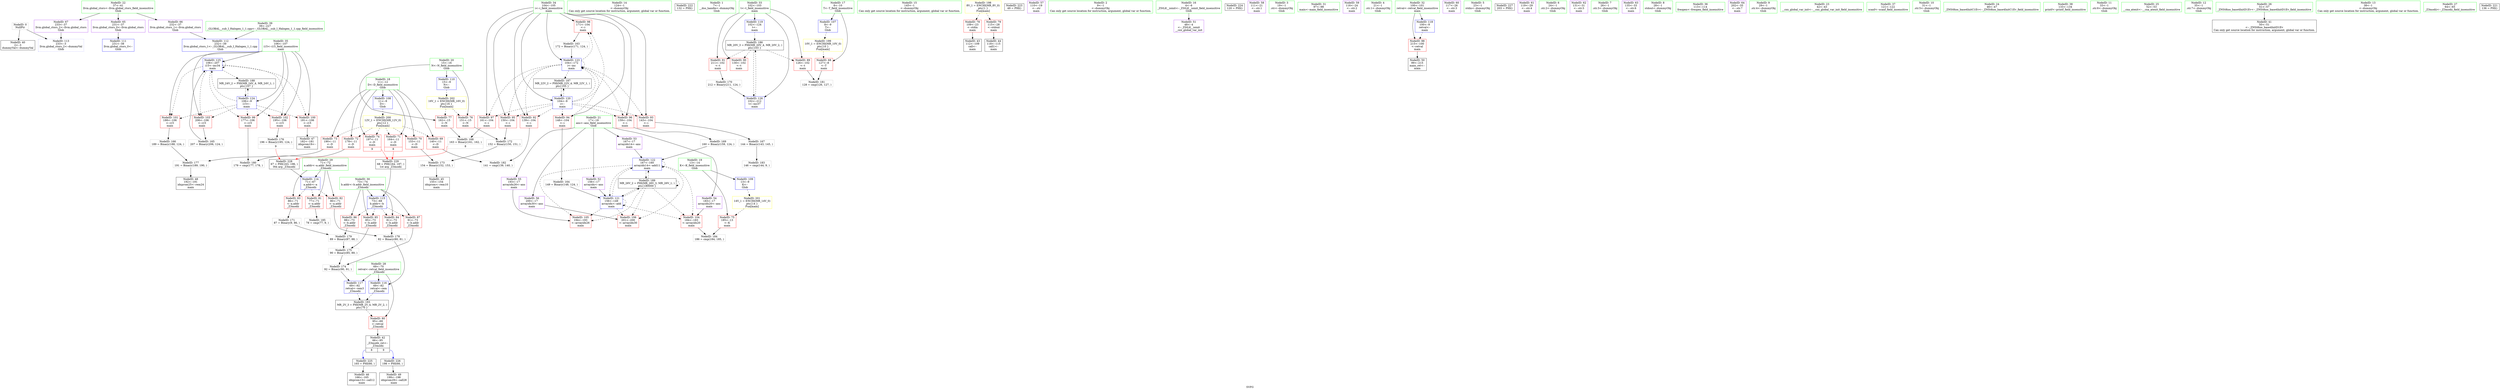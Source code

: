 digraph "SVFG" {
	label="SVFG";

	Node0x561a4618aab0 [shape=record,color=grey,label="{NodeID: 0\nNullPtr}"];
	Node0x561a4618aab0 -> Node0x561a461a0e00[style=solid];
	Node0x561a4618aab0 -> Node0x561a461a23d0[style=solid];
	Node0x561a461ab160 [shape=record,color=grey,label="{NodeID: 180\n179 = cmp(177, 178, )\n}"];
	Node0x561a461a15b0 [shape=record,color=red,label="{NodeID: 97\n161\<--104\n\<--i\nmain\n}"];
	Node0x561a461a15b0 -> Node0x561a461a9f60[style=solid];
	Node0x561a4619f790 [shape=record,color=green,label="{NodeID: 14\n124\<--1\n\<--dummyObj\nCan only get source location for instruction, argument, global var or function.}"];
	Node0x561a461a21d0 [shape=record,color=blue,label="{NodeID: 111\n231\<--38\nllvm.global_ctors_0\<--\nGlob }"];
	Node0x561a461a0350 [shape=record,color=green,label="{NodeID: 28\n69\<--70\nretval\<--retval_field_insensitive\n_Z3modii\n}"];
	Node0x561a461a0350 -> Node0x561a461a3b80[style=solid];
	Node0x561a461a0350 -> Node0x561a461a6a40[style=solid];
	Node0x561a461a0350 -> Node0x561a461a6b10[style=solid];
	Node0x561a461a7190 [shape=record,color=blue,label="{NodeID: 125\n106\<--207\ni15\<--inc34\nmain\n}"];
	Node0x561a461a7190 -> Node0x561a461a1750[style=dashed];
	Node0x561a461a7190 -> Node0x561a461a1820[style=dashed];
	Node0x561a461a7190 -> Node0x561a461a18f0[style=dashed];
	Node0x561a461a7190 -> Node0x561a461a19c0[style=dashed];
	Node0x561a461a7190 -> Node0x561a461a1a90[style=dashed];
	Node0x561a461a7190 -> Node0x561a461a7190[style=dashed];
	Node0x561a461a7190 -> Node0x561a461b2230[style=dashed];
	Node0x561a461a1000 [shape=record,color=black,label="{NodeID: 42\n66\<--95\n_Z3modii_ret\<--\n_Z3modii\n|{<s0>8|<s1>9}}"];
	Node0x561a461a1000:s0 -> Node0x561a461bf8d0[style=solid,color=blue];
	Node0x561a461a1000:s1 -> Node0x561a461bfac0[style=solid,color=blue];
	Node0x561a461bf5d0 [shape=record,color=black,label="{NodeID: 222\n132 = PHI()\n}"];
	Node0x561a461a2770 [shape=record,color=purple,label="{NodeID: 56\n200\<--17\narrayidx30\<--ans\nmain\n}"];
	Node0x561a461a2770 -> Node0x561a461a1d00[style=solid];
	Node0x561a461a3360 [shape=record,color=red,label="{NodeID: 70\n153\<--11\n\<--D\nmain\n}"];
	Node0x561a461a3360 -> Node0x561a461aa6e0[style=solid];
	Node0x561a461a9de0 [shape=record,color=grey,label="{NodeID: 167\n144 = Binary(143, 145, )\n}"];
	Node0x561a461a9de0 -> Node0x561a461ab5e0[style=solid];
	Node0x561a461a3ec0 [shape=record,color=red,label="{NodeID: 84\n81\<--73\n\<--b.addr\n_Z3modii\n}"];
	Node0x561a461a3ec0 -> Node0x561a461aae60[style=solid];
	Node0x561a46189ad0 [shape=record,color=green,label="{NodeID: 1\n7\<--1\n__dso_handle\<--dummyObj\nGlob }"];
	Node0x561a461ab2e0 [shape=record,color=grey,label="{NodeID: 181\n128 = cmp(126, 127, )\n}"];
	Node0x561a461a1680 [shape=record,color=red,label="{NodeID: 98\n171\<--104\n\<--i\nmain\n}"];
	Node0x561a461a1680 -> Node0x561a461a97e0[style=solid];
	Node0x561a4619f820 [shape=record,color=green,label="{NodeID: 15\n145\<--1\n\<--dummyObj\nCan only get source location for instruction, argument, global var or function.}"];
	Node0x561a461a22d0 [shape=record,color=blue,label="{NodeID: 112\n232\<--39\nllvm.global_ctors_1\<--_GLOBAL__sub_I_Halogen_1_1.cpp\nGlob }"];
	Node0x561a461a0420 [shape=record,color=green,label="{NodeID: 29\n71\<--72\na.addr\<--a.addr_field_insensitive\n_Z3modii\n}"];
	Node0x561a461a0420 -> Node0x561a461a3c50[style=solid];
	Node0x561a461a0420 -> Node0x561a461a3d20[style=solid];
	Node0x561a461a0420 -> Node0x561a461a3df0[style=solid];
	Node0x561a461a0420 -> Node0x561a461a68a0[style=solid];
	Node0x561a461a7260 [shape=record,color=blue,label="{NodeID: 126\n102\<--212\nt\<--inc37\nmain\n}"];
	Node0x561a461a7260 -> Node0x561a461b1830[style=dashed];
	Node0x561a461a10d0 [shape=record,color=black,label="{NodeID: 43\n112\<--109\ncall\<--\nmain\n}"];
	Node0x561a461bf6d0 [shape=record,color=black,label="{NodeID: 223\n49 = PHI()\n}"];
	Node0x561a461a2840 [shape=record,color=purple,label="{NodeID: 57\n110\<--19\n\<--.str\nmain\n}"];
	Node0x561a461a3430 [shape=record,color=red,label="{NodeID: 71\n164\<--11\n\<--D\nmain\n|{<s0>8}}"];
	Node0x561a461a3430:s0 -> Node0x561a461bfed0[style=solid,color=red];
	Node0x561a461a9f60 [shape=record,color=grey,label="{NodeID: 168\n163 = Binary(161, 162, )\n|{<s0>8}}"];
	Node0x561a461a9f60:s0 -> Node0x561a461bfc90[style=solid,color=red];
	Node0x561a461a3f90 [shape=record,color=red,label="{NodeID: 85\n85\<--73\n\<--b.addr\n_Z3modii\n}"];
	Node0x561a461a3f90 -> Node0x561a461aa9e0[style=solid];
	Node0x561a4618aba0 [shape=record,color=green,label="{NodeID: 2\n9\<--1\n\<--dummyObj\nCan only get source location for instruction, argument, global var or function.}"];
	Node0x561a461ab460 [shape=record,color=grey,label="{NodeID: 182\n141 = cmp(139, 140, )\n}"];
	Node0x561a461a1750 [shape=record,color=red,label="{NodeID: 99\n177\<--106\n\<--i15\nmain\n}"];
	Node0x561a461a1750 -> Node0x561a461ab160[style=solid];
	Node0x561a4619f8b0 [shape=record,color=green,label="{NodeID: 16\n4\<--6\n_ZStL8__ioinit\<--_ZStL8__ioinit_field_insensitive\nGlob }"];
	Node0x561a4619f8b0 -> Node0x561a4619a5c0[style=solid];
	Node0x561a461a23d0 [shape=record,color=blue, style = dotted,label="{NodeID: 113\n233\<--3\nllvm.global_ctors_2\<--dummyVal\nGlob }"];
	Node0x561a461a04f0 [shape=record,color=green,label="{NodeID: 30\n73\<--74\nb.addr\<--b.addr_field_insensitive\n_Z3modii\n}"];
	Node0x561a461a04f0 -> Node0x561a461a3ec0[style=solid];
	Node0x561a461a04f0 -> Node0x561a461a3f90[style=solid];
	Node0x561a461a04f0 -> Node0x561a461a4060[style=solid];
	Node0x561a461a04f0 -> Node0x561a461a4130[style=solid];
	Node0x561a461a04f0 -> Node0x561a461a6970[style=solid];
	Node0x561a461a11a0 [shape=record,color=black,label="{NodeID: 44\n118\<--115\ncall1\<--\nmain\n}"];
	Node0x561a461bf7d0 [shape=record,color=black,label="{NodeID: 224\n120 = PHI()\n}"];
	Node0x561a461a2910 [shape=record,color=purple,label="{NodeID: 58\n111\<--21\n\<--.str.1\nmain\n}"];
	Node0x561a461a3500 [shape=record,color=red,label="{NodeID: 72\n178\<--11\n\<--D\nmain\n}"];
	Node0x561a461a3500 -> Node0x561a461ab160[style=solid];
	Node0x561a461aa0e0 [shape=record,color=grey,label="{NodeID: 169\n160 = Binary(159, 124, )\n}"];
	Node0x561a461aa0e0 -> Node0x561a461a6f20[style=solid];
	Node0x561a461a4060 [shape=record,color=red,label="{NodeID: 86\n88\<--73\n\<--b.addr\n_Z3modii\n}"];
	Node0x561a461a4060 -> Node0x561a461aafe0[style=solid];
	Node0x561a461990d0 [shape=record,color=green,label="{NodeID: 3\n19\<--1\n.str\<--dummyObj\nGlob }"];
	Node0x561a461ab5e0 [shape=record,color=grey,label="{NodeID: 183\n146 = cmp(144, 9, )\n}"];
	Node0x561a461a1820 [shape=record,color=red,label="{NodeID: 100\n181\<--106\n\<--i15\nmain\n}"];
	Node0x561a461a1820 -> Node0x561a461a1410[style=solid];
	Node0x561a4619f940 [shape=record,color=green,label="{NodeID: 17\n8\<--10\nT\<--T_field_insensitive\nGlob }"];
	Node0x561a4619f940 -> Node0x561a461a31c0[style=solid];
	Node0x561a4619f940 -> Node0x561a461a1dd0[style=solid];
	Node0x561a461a68a0 [shape=record,color=blue,label="{NodeID: 114\n71\<--67\na.addr\<--a\n_Z3modii\n}"];
	Node0x561a461a68a0 -> Node0x561a461a3c50[style=dashed];
	Node0x561a461a68a0 -> Node0x561a461a3d20[style=dashed];
	Node0x561a461a68a0 -> Node0x561a461a3df0[style=dashed];
	Node0x561a461a05c0 [shape=record,color=green,label="{NodeID: 31\n97\<--98\nmain\<--main_field_insensitive\n}"];
	Node0x561a461a1270 [shape=record,color=black,label="{NodeID: 45\n155\<--154\nidxprom\<--rem10\nmain\n}"];
	Node0x561a461bf8d0 [shape=record,color=black,label="{NodeID: 225\n165 = PHI(66, )\n}"];
	Node0x561a461bf8d0 -> Node0x561a461a1340[style=solid];
	Node0x561a461a29e0 [shape=record,color=purple,label="{NodeID: 59\n116\<--24\n\<--.str.2\nmain\n}"];
	Node0x561a461a35d0 [shape=record,color=red,label="{NodeID: 73\n190\<--11\n\<--D\nmain\n}"];
	Node0x561a461a35d0 -> Node0x561a461aace0[style=solid];
	Node0x561a461aa260 [shape=record,color=grey,label="{NodeID: 170\n212 = Binary(211, 124, )\n}"];
	Node0x561a461aa260 -> Node0x561a461a7260[style=solid];
	Node0x561a461a4130 [shape=record,color=red,label="{NodeID: 87\n91\<--73\n\<--b.addr\n_Z3modii\n}"];
	Node0x561a461a4130 -> Node0x561a461aa860[style=solid];
	Node0x561a46199160 [shape=record,color=green,label="{NodeID: 4\n21\<--1\n.str.1\<--dummyObj\nGlob }"];
	Node0x561a461ab760 [shape=record,color=grey,label="{NodeID: 184\n186 = cmp(184, 185, )\n}"];
	Node0x561a461a18f0 [shape=record,color=red,label="{NodeID: 101\n188\<--106\n\<--i15\nmain\n}"];
	Node0x561a461a18f0 -> Node0x561a461a9c60[style=solid];
	Node0x561a4619fa10 [shape=record,color=green,label="{NodeID: 18\n11\<--12\nD\<--D_field_insensitive\nGlob }"];
	Node0x561a4619fa10 -> Node0x561a461a3290[style=solid];
	Node0x561a4619fa10 -> Node0x561a461a3360[style=solid];
	Node0x561a4619fa10 -> Node0x561a461a3430[style=solid];
	Node0x561a4619fa10 -> Node0x561a461a3500[style=solid];
	Node0x561a4619fa10 -> Node0x561a461a35d0[style=solid];
	Node0x561a4619fa10 -> Node0x561a461a36a0[style=solid];
	Node0x561a4619fa10 -> Node0x561a461a1ed0[style=solid];
	Node0x561a461b6210 [shape=record,color=yellow,style=double,label="{NodeID: 198\n8V_1 = ENCHI(MR_8V_0)\npts\{1 \}\nFun[main]}"];
	Node0x561a461b6210 -> Node0x561a461a39e0[style=dashed];
	Node0x561a461b6210 -> Node0x561a461a3ab0[style=dashed];
	Node0x561a461a6970 [shape=record,color=blue,label="{NodeID: 115\n73\<--68\nb.addr\<--b\n_Z3modii\n}"];
	Node0x561a461a6970 -> Node0x561a461a3ec0[style=dashed];
	Node0x561a461a6970 -> Node0x561a461a3f90[style=dashed];
	Node0x561a461a6970 -> Node0x561a461a4060[style=dashed];
	Node0x561a461a6970 -> Node0x561a461a4130[style=dashed];
	Node0x561a461a06c0 [shape=record,color=green,label="{NodeID: 32\n100\<--101\nretval\<--retval_field_insensitive\nmain\n}"];
	Node0x561a461a06c0 -> Node0x561a461a4200[style=solid];
	Node0x561a461a06c0 -> Node0x561a461a6be0[style=solid];
	Node0x561a461a1340 [shape=record,color=black,label="{NodeID: 46\n166\<--165\nidxprom13\<--call12\nmain\n}"];
	Node0x561a461bfac0 [shape=record,color=black,label="{NodeID: 226\n198 = PHI(66, )\n}"];
	Node0x561a461bfac0 -> Node0x561a4619a420[style=solid];
	Node0x561a461a2ab0 [shape=record,color=purple,label="{NodeID: 60\n117\<--26\n\<--.str.3\nmain\n}"];
	Node0x561a461a36a0 [shape=record,color=red,label="{NodeID: 74\n197\<--11\n\<--D\nmain\n|{<s0>9}}"];
	Node0x561a461a36a0:s0 -> Node0x561a461bfed0[style=solid,color=red];
	Node0x561a461aa3e0 [shape=record,color=grey,label="{NodeID: 171\n87 = Binary(9, 86, )\n}"];
	Node0x561a461aa3e0 -> Node0x561a461aafe0[style=solid];
	Node0x561a461a4200 [shape=record,color=red,label="{NodeID: 88\n215\<--100\n\<--retval\nmain\n}"];
	Node0x561a461a4200 -> Node0x561a4619a4f0[style=solid];
	Node0x561a46198d70 [shape=record,color=green,label="{NodeID: 5\n23\<--1\nstdin\<--dummyObj\nGlob }"];
	Node0x561a461ab8e0 [shape=record,color=grey,label="{NodeID: 185\n78 = cmp(77, 9, )\n}"];
	Node0x561a461a19c0 [shape=record,color=red,label="{NodeID: 102\n195\<--106\n\<--i15\nmain\n}"];
	Node0x561a461a19c0 -> Node0x561a461aab60[style=solid];
	Node0x561a4619fae0 [shape=record,color=green,label="{NodeID: 19\n13\<--14\nK\<--K_field_insensitive\nGlob }"];
	Node0x561a4619fae0 -> Node0x561a461a3770[style=solid];
	Node0x561a4619fae0 -> Node0x561a461a1fd0[style=solid];
	Node0x561a461b6320 [shape=record,color=yellow,style=double,label="{NodeID: 199\n10V_1 = ENCHI(MR_10V_0)\npts\{10 \}\nFun[main]}"];
	Node0x561a461b6320 -> Node0x561a461a31c0[style=dashed];
	Node0x561a461a6a40 [shape=record,color=blue,label="{NodeID: 116\n69\<--82\nretval\<--rem\n_Z3modii\n}"];
	Node0x561a461a6a40 -> Node0x561a461a5190[style=dashed];
	Node0x561a461a0790 [shape=record,color=green,label="{NodeID: 33\n102\<--103\nt\<--t_field_insensitive\nmain\n}"];
	Node0x561a461a0790 -> Node0x561a461a42d0[style=solid];
	Node0x561a461a0790 -> Node0x561a461a43a0[style=solid];
	Node0x561a461a0790 -> Node0x561a461a4470[style=solid];
	Node0x561a461a0790 -> Node0x561a461a6cb0[style=solid];
	Node0x561a461a0790 -> Node0x561a461a7260[style=solid];
	Node0x561a461a1410 [shape=record,color=black,label="{NodeID: 47\n182\<--181\nidxprom19\<--\nmain\n}"];
	Node0x561a461bfbc0 [shape=record,color=black,label="{NodeID: 227\n203 = PHI()\n}"];
	Node0x561a461a2b80 [shape=record,color=purple,label="{NodeID: 61\n119\<--29\n\<--.str.4\nmain\n}"];
	Node0x561a461a3770 [shape=record,color=red,label="{NodeID: 75\n185\<--13\n\<--K\nmain\n}"];
	Node0x561a461a3770 -> Node0x561a461ab760[style=solid];
	Node0x561a461aa560 [shape=record,color=grey,label="{NodeID: 172\n152 = Binary(150, 151, )\n}"];
	Node0x561a461aa560 -> Node0x561a461aa6e0[style=solid];
	Node0x561a461a42d0 [shape=record,color=red,label="{NodeID: 89\n126\<--102\n\<--t\nmain\n}"];
	Node0x561a461a42d0 -> Node0x561a461ab2e0[style=solid];
	Node0x561a46198e00 [shape=record,color=green,label="{NodeID: 6\n24\<--1\n.str.2\<--dummyObj\nGlob }"];
	Node0x561a461b1830 [shape=record,color=black,label="{NodeID: 186\nMR_20V_3 = PHI(MR_20V_4, MR_20V_2, )\npts\{103 \}\n}"];
	Node0x561a461b1830 -> Node0x561a461a42d0[style=dashed];
	Node0x561a461b1830 -> Node0x561a461a43a0[style=dashed];
	Node0x561a461b1830 -> Node0x561a461a4470[style=dashed];
	Node0x561a461b1830 -> Node0x561a461a7260[style=dashed];
	Node0x561a461a1a90 [shape=record,color=red,label="{NodeID: 103\n206\<--106\n\<--i15\nmain\n}"];
	Node0x561a461a1a90 -> Node0x561a461a9ae0[style=solid];
	Node0x561a4619fbb0 [shape=record,color=green,label="{NodeID: 20\n15\<--16\nN\<--N_field_insensitive\nGlob }"];
	Node0x561a4619fbb0 -> Node0x561a461a3840[style=solid];
	Node0x561a4619fbb0 -> Node0x561a461a3910[style=solid];
	Node0x561a4619fbb0 -> Node0x561a461a20d0[style=solid];
	Node0x561a461b6400 [shape=record,color=yellow,style=double,label="{NodeID: 200\n12V_1 = ENCHI(MR_12V_0)\npts\{12 \}\nFun[main]}"];
	Node0x561a461b6400 -> Node0x561a461a3290[style=dashed];
	Node0x561a461b6400 -> Node0x561a461a3360[style=dashed];
	Node0x561a461b6400 -> Node0x561a461a3430[style=dashed];
	Node0x561a461b6400 -> Node0x561a461a3500[style=dashed];
	Node0x561a461b6400 -> Node0x561a461a35d0[style=dashed];
	Node0x561a461b6400 -> Node0x561a461a36a0[style=dashed];
	Node0x561a461a6b10 [shape=record,color=blue,label="{NodeID: 117\n69\<--92\nretval\<--rem3\n_Z3modii\n}"];
	Node0x561a461a6b10 -> Node0x561a461a5190[style=dashed];
	Node0x561a461a0860 [shape=record,color=green,label="{NodeID: 34\n104\<--105\ni\<--i_field_insensitive\nmain\n}"];
	Node0x561a461a0860 -> Node0x561a461a4540[style=solid];
	Node0x561a461a0860 -> Node0x561a461a4610[style=solid];
	Node0x561a461a0860 -> Node0x561a461a46e0[style=solid];
	Node0x561a461a0860 -> Node0x561a461a47b0[style=solid];
	Node0x561a461a0860 -> Node0x561a461a14e0[style=solid];
	Node0x561a461a0860 -> Node0x561a461a15b0[style=solid];
	Node0x561a461a0860 -> Node0x561a461a1680[style=solid];
	Node0x561a461a0860 -> Node0x561a461a6d80[style=solid];
	Node0x561a461a0860 -> Node0x561a461a6ff0[style=solid];
	Node0x561a4619a350 [shape=record,color=black,label="{NodeID: 48\n192\<--191\nidxprom25\<--rem24\nmain\n}"];
	Node0x561a461bfc90 [shape=record,color=black,label="{NodeID: 228\n67 = PHI(163, 196, )\n0th arg _Z3modii }"];
	Node0x561a461bfc90 -> Node0x561a461a68a0[style=solid];
	Node0x561a461a2c50 [shape=record,color=purple,label="{NodeID: 62\n131\<--31\n\<--.str.5\nmain\n}"];
	Node0x561a461a3840 [shape=record,color=red,label="{NodeID: 76\n151\<--15\n\<--N\nmain\n}"];
	Node0x561a461a3840 -> Node0x561a461aa560[style=solid];
	Node0x561a461aa6e0 [shape=record,color=grey,label="{NodeID: 173\n154 = Binary(152, 153, )\n}"];
	Node0x561a461aa6e0 -> Node0x561a461a1270[style=solid];
	Node0x561a461a43a0 [shape=record,color=red,label="{NodeID: 90\n130\<--102\n\<--t\nmain\n}"];
	Node0x561a46198e90 [shape=record,color=green,label="{NodeID: 7\n26\<--1\n.str.3\<--dummyObj\nGlob }"];
	Node0x561a461b1d30 [shape=record,color=black,label="{NodeID: 187\nMR_22V_2 = PHI(MR_22V_4, MR_22V_1, )\npts\{105 \}\n}"];
	Node0x561a461b1d30 -> Node0x561a461a6d80[style=dashed];
	Node0x561a461a1b60 [shape=record,color=red,label="{NodeID: 104\n184\<--183\n\<--arrayidx20\nmain\n}"];
	Node0x561a461a1b60 -> Node0x561a461ab760[style=solid];
	Node0x561a4619fc80 [shape=record,color=green,label="{NodeID: 21\n17\<--18\nans\<--ans_field_insensitive\nGlob }"];
	Node0x561a4619fc80 -> Node0x561a4619a690[style=solid];
	Node0x561a4619fc80 -> Node0x561a461a2500[style=solid];
	Node0x561a4619fc80 -> Node0x561a461a25d0[style=solid];
	Node0x561a4619fc80 -> Node0x561a461a26a0[style=solid];
	Node0x561a4619fc80 -> Node0x561a461a2770[style=solid];
	Node0x561a461b64e0 [shape=record,color=yellow,style=double,label="{NodeID: 201\n14V_1 = ENCHI(MR_14V_0)\npts\{14 \}\nFun[main]}"];
	Node0x561a461b64e0 -> Node0x561a461a3770[style=dashed];
	Node0x561a461a6be0 [shape=record,color=blue,label="{NodeID: 118\n100\<--9\nretval\<--\nmain\n}"];
	Node0x561a461a6be0 -> Node0x561a461a4200[style=dashed];
	Node0x561a461a0930 [shape=record,color=green,label="{NodeID: 35\n106\<--107\ni15\<--i15_field_insensitive\nmain\n}"];
	Node0x561a461a0930 -> Node0x561a461a1750[style=solid];
	Node0x561a461a0930 -> Node0x561a461a1820[style=solid];
	Node0x561a461a0930 -> Node0x561a461a18f0[style=solid];
	Node0x561a461a0930 -> Node0x561a461a19c0[style=solid];
	Node0x561a461a0930 -> Node0x561a461a1a90[style=solid];
	Node0x561a461a0930 -> Node0x561a461a70c0[style=solid];
	Node0x561a461a0930 -> Node0x561a461a7190[style=solid];
	Node0x561a4619a420 [shape=record,color=black,label="{NodeID: 49\n199\<--198\nidxprom29\<--call28\nmain\n}"];
	Node0x561a461bfed0 [shape=record,color=black,label="{NodeID: 229\n68 = PHI(164, 197, )\n1st arg _Z3modii }"];
	Node0x561a461bfed0 -> Node0x561a461a6970[style=solid];
	Node0x561a461a2d20 [shape=record,color=purple,label="{NodeID: 63\n135\<--33\n\<--.str.6\nmain\n}"];
	Node0x561a461a3910 [shape=record,color=red,label="{NodeID: 77\n162\<--15\n\<--N\nmain\n}"];
	Node0x561a461a3910 -> Node0x561a461a9f60[style=solid];
	Node0x561a461aa860 [shape=record,color=grey,label="{NodeID: 174\n92 = Binary(90, 91, )\n}"];
	Node0x561a461aa860 -> Node0x561a461a6b10[style=solid];
	Node0x561a461a4470 [shape=record,color=red,label="{NodeID: 91\n211\<--102\n\<--t\nmain\n}"];
	Node0x561a461a4470 -> Node0x561a461aa260[style=solid];
	Node0x561a46198f20 [shape=record,color=green,label="{NodeID: 8\n28\<--1\nstdout\<--dummyObj\nGlob }"];
	Node0x561a461b2230 [shape=record,color=black,label="{NodeID: 188\nMR_24V_2 = PHI(MR_24V_4, MR_24V_1, )\npts\{107 \}\n}"];
	Node0x561a461b2230 -> Node0x561a461a70c0[style=dashed];
	Node0x561a461a1c30 [shape=record,color=red,label="{NodeID: 105\n194\<--193\n\<--arrayidx26\nmain\n}"];
	Node0x561a4619fd50 [shape=record,color=green,label="{NodeID: 22\n37\<--41\nllvm.global_ctors\<--llvm.global_ctors_field_insensitive\nGlob }"];
	Node0x561a4619fd50 -> Node0x561a461a2ec0[style=solid];
	Node0x561a4619fd50 -> Node0x561a461a2fc0[style=solid];
	Node0x561a4619fd50 -> Node0x561a461a30c0[style=solid];
	Node0x561a461b65c0 [shape=record,color=yellow,style=double,label="{NodeID: 202\n16V_1 = ENCHI(MR_16V_0)\npts\{16 \}\nFun[main]}"];
	Node0x561a461b65c0 -> Node0x561a461a3840[style=dashed];
	Node0x561a461b65c0 -> Node0x561a461a3910[style=dashed];
	Node0x561a461a6cb0 [shape=record,color=blue,label="{NodeID: 119\n102\<--124\nt\<--\nmain\n}"];
	Node0x561a461a6cb0 -> Node0x561a461b1830[style=dashed];
	Node0x561a461a0a00 [shape=record,color=green,label="{NodeID: 36\n113\<--114\nfreopen\<--freopen_field_insensitive\n}"];
	Node0x561a4619a4f0 [shape=record,color=black,label="{NodeID: 50\n99\<--215\nmain_ret\<--\nmain\n}"];
	Node0x561a461a2df0 [shape=record,color=purple,label="{NodeID: 64\n202\<--35\n\<--.str.7\nmain\n}"];
	Node0x561a461a39e0 [shape=record,color=red,label="{NodeID: 78\n109\<--23\n\<--stdin\nmain\n}"];
	Node0x561a461a39e0 -> Node0x561a461a10d0[style=solid];
	Node0x561a461aa9e0 [shape=record,color=grey,label="{NodeID: 175\n90 = Binary(85, 89, )\n}"];
	Node0x561a461aa9e0 -> Node0x561a461aa860[style=solid];
	Node0x561a461a4540 [shape=record,color=red,label="{NodeID: 92\n139\<--104\n\<--i\nmain\n}"];
	Node0x561a461a4540 -> Node0x561a461ab460[style=solid];
	Node0x561a4619f4c0 [shape=record,color=green,label="{NodeID: 9\n29\<--1\n.str.4\<--dummyObj\nGlob }"];
	Node0x561a461b2730 [shape=record,color=black,label="{NodeID: 189\nMR_26V_2 = PHI(MR_26V_3, MR_26V_1, )\npts\{180000 \}\n}"];
	Node0x561a461b2730 -> Node0x561a461a1b60[style=dashed];
	Node0x561a461b2730 -> Node0x561a461a1c30[style=dashed];
	Node0x561a461b2730 -> Node0x561a461a1d00[style=dashed];
	Node0x561a461b2730 -> Node0x561a461a6e50[style=dashed];
	Node0x561a461b2730 -> Node0x561a461a6f20[style=dashed];
	Node0x561a461b2730 -> Node0x561a461b2730[style=dashed];
	Node0x561a461a1d00 [shape=record,color=red,label="{NodeID: 106\n201\<--200\n\<--arrayidx30\nmain\n}"];
	Node0x561a4619fe50 [shape=record,color=green,label="{NodeID: 23\n42\<--43\n__cxx_global_var_init\<--__cxx_global_var_init_field_insensitive\n}"];
	Node0x561a461a6d80 [shape=record,color=blue,label="{NodeID: 120\n104\<--9\ni\<--\nmain\n}"];
	Node0x561a461a6d80 -> Node0x561a461a4540[style=dashed];
	Node0x561a461a6d80 -> Node0x561a461a4610[style=dashed];
	Node0x561a461a6d80 -> Node0x561a461a46e0[style=dashed];
	Node0x561a461a6d80 -> Node0x561a461a47b0[style=dashed];
	Node0x561a461a6d80 -> Node0x561a461a14e0[style=dashed];
	Node0x561a461a6d80 -> Node0x561a461a15b0[style=dashed];
	Node0x561a461a6d80 -> Node0x561a461a1680[style=dashed];
	Node0x561a461a6d80 -> Node0x561a461a6ff0[style=dashed];
	Node0x561a461a6d80 -> Node0x561a461b1d30[style=dashed];
	Node0x561a461a0b00 [shape=record,color=green,label="{NodeID: 37\n121\<--122\nscanf\<--scanf_field_insensitive\n}"];
	Node0x561a4619a5c0 [shape=record,color=purple,label="{NodeID: 51\n48\<--4\n\<--_ZStL8__ioinit\n__cxx_global_var_init\n}"];
	Node0x561a461a2ec0 [shape=record,color=purple,label="{NodeID: 65\n231\<--37\nllvm.global_ctors_0\<--llvm.global_ctors\nGlob }"];
	Node0x561a461a2ec0 -> Node0x561a461a21d0[style=solid];
	Node0x561a461a3ab0 [shape=record,color=red,label="{NodeID: 79\n115\<--28\n\<--stdout\nmain\n}"];
	Node0x561a461a3ab0 -> Node0x561a461a11a0[style=solid];
	Node0x561a461aab60 [shape=record,color=grey,label="{NodeID: 176\n196 = Binary(195, 124, )\n|{<s0>9}}"];
	Node0x561a461aab60:s0 -> Node0x561a461bfc90[style=solid,color=red];
	Node0x561a461a4610 [shape=record,color=red,label="{NodeID: 93\n143\<--104\n\<--i\nmain\n}"];
	Node0x561a461a4610 -> Node0x561a461a9de0[style=solid];
	Node0x561a4619f550 [shape=record,color=green,label="{NodeID: 10\n31\<--1\n.str.5\<--dummyObj\nGlob }"];
	Node0x561a461a1dd0 [shape=record,color=blue,label="{NodeID: 107\n8\<--9\nT\<--\nGlob }"];
	Node0x561a461a1dd0 -> Node0x561a461b6320[style=dashed];
	Node0x561a4619ff50 [shape=record,color=green,label="{NodeID: 24\n46\<--47\n_ZNSt8ios_base4InitC1Ev\<--_ZNSt8ios_base4InitC1Ev_field_insensitive\n}"];
	Node0x561a461a6e50 [shape=record,color=blue,label="{NodeID: 121\n156\<--149\narrayidx\<--add\nmain\n}"];
	Node0x561a461a6e50 -> Node0x561a461a1b60[style=dashed];
	Node0x561a461a6e50 -> Node0x561a461a1c30[style=dashed];
	Node0x561a461a6e50 -> Node0x561a461a1d00[style=dashed];
	Node0x561a461a6e50 -> Node0x561a461a6e50[style=dashed];
	Node0x561a461a6e50 -> Node0x561a461a6f20[style=dashed];
	Node0x561a461a6e50 -> Node0x561a461b2730[style=dashed];
	Node0x561a461a0c00 [shape=record,color=green,label="{NodeID: 38\n133\<--134\nprintf\<--printf_field_insensitive\n}"];
	Node0x561a4619a690 [shape=record,color=purple,label="{NodeID: 52\n156\<--17\narrayidx\<--ans\nmain\n}"];
	Node0x561a4619a690 -> Node0x561a461a6e50[style=solid];
	Node0x561a461a2fc0 [shape=record,color=purple,label="{NodeID: 66\n232\<--37\nllvm.global_ctors_1\<--llvm.global_ctors\nGlob }"];
	Node0x561a461a2fc0 -> Node0x561a461a22d0[style=solid];
	Node0x561a461a97e0 [shape=record,color=grey,label="{NodeID: 163\n172 = Binary(171, 124, )\n}"];
	Node0x561a461a97e0 -> Node0x561a461a6ff0[style=solid];
	Node0x561a461a3b80 [shape=record,color=red,label="{NodeID: 80\n95\<--69\n\<--retval\n_Z3modii\n}"];
	Node0x561a461a3b80 -> Node0x561a461a1000[style=solid];
	Node0x561a461aace0 [shape=record,color=grey,label="{NodeID: 177\n191 = Binary(189, 190, )\n}"];
	Node0x561a461aace0 -> Node0x561a4619a350[style=solid];
	Node0x561a461a46e0 [shape=record,color=red,label="{NodeID: 94\n148\<--104\n\<--i\nmain\n}"];
	Node0x561a461a46e0 -> Node0x561a461a9960[style=solid];
	Node0x561a4619f5e0 [shape=record,color=green,label="{NodeID: 11\n33\<--1\n.str.6\<--dummyObj\nGlob }"];
	Node0x561a461a1ed0 [shape=record,color=blue,label="{NodeID: 108\n11\<--9\nD\<--\nGlob }"];
	Node0x561a461a1ed0 -> Node0x561a461b6400[style=dashed];
	Node0x561a461a0050 [shape=record,color=green,label="{NodeID: 25\n52\<--53\n__cxa_atexit\<--__cxa_atexit_field_insensitive\n}"];
	Node0x561a461a6f20 [shape=record,color=blue,label="{NodeID: 122\n167\<--160\narrayidx14\<--add11\nmain\n}"];
	Node0x561a461a6f20 -> Node0x561a461a1b60[style=dashed];
	Node0x561a461a6f20 -> Node0x561a461a1c30[style=dashed];
	Node0x561a461a6f20 -> Node0x561a461a1d00[style=dashed];
	Node0x561a461a6f20 -> Node0x561a461a6e50[style=dashed];
	Node0x561a461a6f20 -> Node0x561a461a6f20[style=dashed];
	Node0x561a461a6f20 -> Node0x561a461b2730[style=dashed];
	Node0x561a461a0d00 [shape=record,color=green,label="{NodeID: 39\n39\<--227\n_GLOBAL__sub_I_Halogen_1_1.cpp\<--_GLOBAL__sub_I_Halogen_1_1.cpp_field_insensitive\n}"];
	Node0x561a461a0d00 -> Node0x561a461a22d0[style=solid];
	Node0x561a461a2500 [shape=record,color=purple,label="{NodeID: 53\n167\<--17\narrayidx14\<--ans\nmain\n}"];
	Node0x561a461a2500 -> Node0x561a461a6f20[style=solid];
	Node0x561a461a30c0 [shape=record,color=purple,label="{NodeID: 67\n233\<--37\nllvm.global_ctors_2\<--llvm.global_ctors\nGlob }"];
	Node0x561a461a30c0 -> Node0x561a461a23d0[style=solid];
	Node0x561a461a9960 [shape=record,color=grey,label="{NodeID: 164\n149 = Binary(148, 124, )\n}"];
	Node0x561a461a9960 -> Node0x561a461a6e50[style=solid];
	Node0x561a461a3c50 [shape=record,color=red,label="{NodeID: 81\n77\<--71\n\<--a.addr\n_Z3modii\n}"];
	Node0x561a461a3c50 -> Node0x561a461ab8e0[style=solid];
	Node0x561a461aae60 [shape=record,color=grey,label="{NodeID: 178\n82 = Binary(80, 81, )\n}"];
	Node0x561a461aae60 -> Node0x561a461a6a40[style=solid];
	Node0x561a461a47b0 [shape=record,color=red,label="{NodeID: 95\n150\<--104\n\<--i\nmain\n}"];
	Node0x561a461a47b0 -> Node0x561a461aa560[style=solid];
	Node0x561a4619f670 [shape=record,color=green,label="{NodeID: 12\n35\<--1\n.str.7\<--dummyObj\nGlob }"];
	Node0x561a461a1fd0 [shape=record,color=blue,label="{NodeID: 109\n13\<--9\nK\<--\nGlob }"];
	Node0x561a461a1fd0 -> Node0x561a461b64e0[style=dashed];
	Node0x561a461a0150 [shape=record,color=green,label="{NodeID: 26\n51\<--57\n_ZNSt8ios_base4InitD1Ev\<--_ZNSt8ios_base4InitD1Ev_field_insensitive\n}"];
	Node0x561a461a0150 -> Node0x561a461a0f00[style=solid];
	Node0x561a461a6ff0 [shape=record,color=blue,label="{NodeID: 123\n104\<--172\ni\<--inc\nmain\n}"];
	Node0x561a461a6ff0 -> Node0x561a461a4540[style=dashed];
	Node0x561a461a6ff0 -> Node0x561a461a4610[style=dashed];
	Node0x561a461a6ff0 -> Node0x561a461a46e0[style=dashed];
	Node0x561a461a6ff0 -> Node0x561a461a47b0[style=dashed];
	Node0x561a461a6ff0 -> Node0x561a461a14e0[style=dashed];
	Node0x561a461a6ff0 -> Node0x561a461a15b0[style=dashed];
	Node0x561a461a6ff0 -> Node0x561a461a1680[style=dashed];
	Node0x561a461a6ff0 -> Node0x561a461a6ff0[style=dashed];
	Node0x561a461a6ff0 -> Node0x561a461b1d30[style=dashed];
	Node0x561a461a0e00 [shape=record,color=black,label="{NodeID: 40\n2\<--3\ndummyVal\<--dummyVal\n}"];
	Node0x561a461a25d0 [shape=record,color=purple,label="{NodeID: 54\n183\<--17\narrayidx20\<--ans\nmain\n}"];
	Node0x561a461a25d0 -> Node0x561a461a1b60[style=solid];
	Node0x561a461a31c0 [shape=record,color=red,label="{NodeID: 68\n127\<--8\n\<--T\nmain\n}"];
	Node0x561a461a31c0 -> Node0x561a461ab2e0[style=solid];
	Node0x561a461a9ae0 [shape=record,color=grey,label="{NodeID: 165\n207 = Binary(206, 124, )\n}"];
	Node0x561a461a9ae0 -> Node0x561a461a7190[style=solid];
	Node0x561a461a3d20 [shape=record,color=red,label="{NodeID: 82\n80\<--71\n\<--a.addr\n_Z3modii\n}"];
	Node0x561a461a3d20 -> Node0x561a461aae60[style=solid];
	Node0x561a461aafe0 [shape=record,color=grey,label="{NodeID: 179\n89 = Binary(87, 88, )\n}"];
	Node0x561a461aafe0 -> Node0x561a461aa9e0[style=solid];
	Node0x561a461a14e0 [shape=record,color=red,label="{NodeID: 96\n159\<--104\n\<--i\nmain\n}"];
	Node0x561a461a14e0 -> Node0x561a461aa0e0[style=solid];
	Node0x561a4619f700 [shape=record,color=green,label="{NodeID: 13\n38\<--1\n\<--dummyObj\nCan only get source location for instruction, argument, global var or function.}"];
	Node0x561a461a5190 [shape=record,color=black,label="{NodeID: 193\nMR_2V_3 = PHI(MR_2V_4, MR_2V_2, )\npts\{70 \}\n}"];
	Node0x561a461a5190 -> Node0x561a461a3b80[style=dashed];
	Node0x561a461a20d0 [shape=record,color=blue,label="{NodeID: 110\n15\<--9\nN\<--\nGlob }"];
	Node0x561a461a20d0 -> Node0x561a461b65c0[style=dashed];
	Node0x561a461a0250 [shape=record,color=green,label="{NodeID: 27\n64\<--65\n_Z3modii\<--_Z3modii_field_insensitive\n}"];
	Node0x561a461a70c0 [shape=record,color=blue,label="{NodeID: 124\n106\<--9\ni15\<--\nmain\n}"];
	Node0x561a461a70c0 -> Node0x561a461a1750[style=dashed];
	Node0x561a461a70c0 -> Node0x561a461a1820[style=dashed];
	Node0x561a461a70c0 -> Node0x561a461a18f0[style=dashed];
	Node0x561a461a70c0 -> Node0x561a461a19c0[style=dashed];
	Node0x561a461a70c0 -> Node0x561a461a1a90[style=dashed];
	Node0x561a461a70c0 -> Node0x561a461a7190[style=dashed];
	Node0x561a461a70c0 -> Node0x561a461b2230[style=dashed];
	Node0x561a461a0f00 [shape=record,color=black,label="{NodeID: 41\n50\<--51\n\<--_ZNSt8ios_base4InitD1Ev\nCan only get source location for instruction, argument, global var or function.}"];
	Node0x561a461bf4d0 [shape=record,color=black,label="{NodeID: 221\n136 = PHI()\n}"];
	Node0x561a461a26a0 [shape=record,color=purple,label="{NodeID: 55\n193\<--17\narrayidx26\<--ans\nmain\n}"];
	Node0x561a461a26a0 -> Node0x561a461a1c30[style=solid];
	Node0x561a461a3290 [shape=record,color=red,label="{NodeID: 69\n140\<--11\n\<--D\nmain\n}"];
	Node0x561a461a3290 -> Node0x561a461ab460[style=solid];
	Node0x561a461a9c60 [shape=record,color=grey,label="{NodeID: 166\n189 = Binary(188, 124, )\n}"];
	Node0x561a461a9c60 -> Node0x561a461aace0[style=solid];
	Node0x561a461a3df0 [shape=record,color=red,label="{NodeID: 83\n86\<--71\n\<--a.addr\n_Z3modii\n}"];
	Node0x561a461a3df0 -> Node0x561a461aa3e0[style=solid];
}

